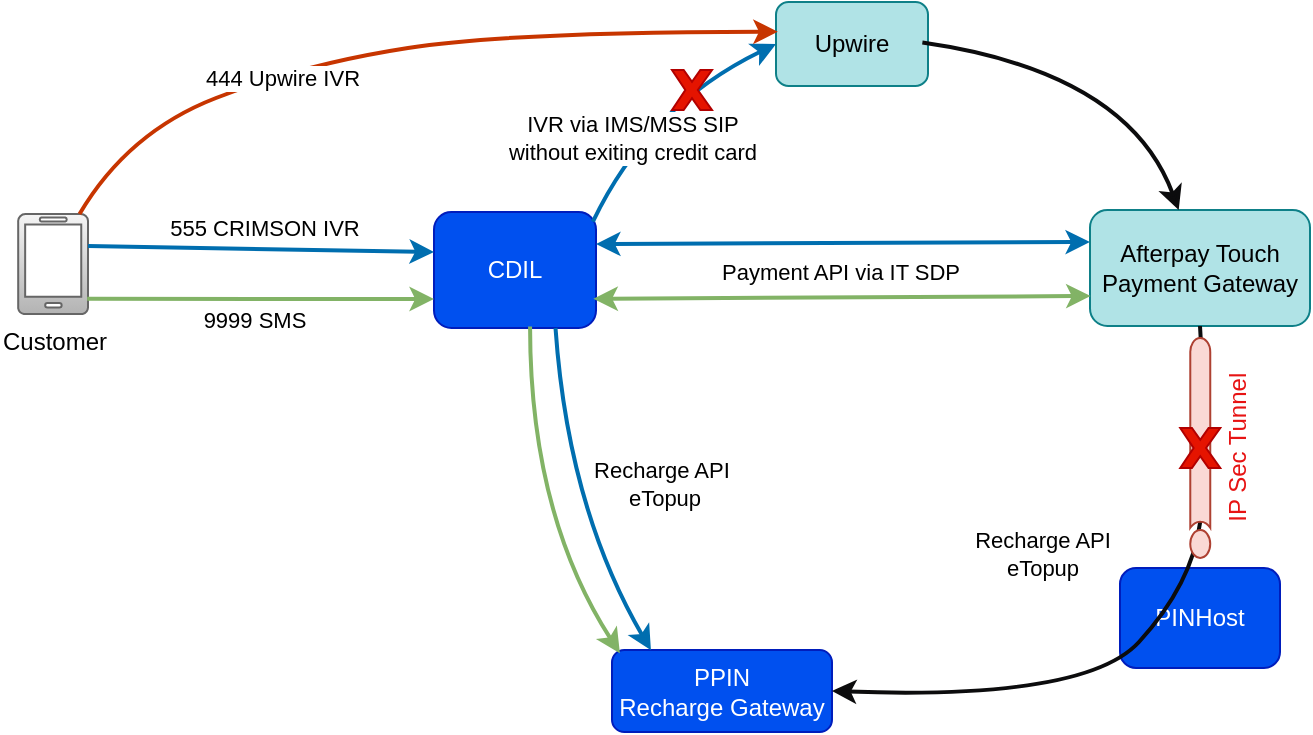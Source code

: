 <mxfile version="24.7.6">
  <diagram name="Page-1" id="AqOYOeoOcHNVUCLqRR6C">
    <mxGraphModel dx="1403" dy="532" grid="0" gridSize="10" guides="1" tooltips="1" connect="1" arrows="1" fold="1" page="1" pageScale="1" pageWidth="1169" pageHeight="827" math="0" shadow="0">
      <root>
        <mxCell id="0" />
        <mxCell id="1" parent="0" />
        <mxCell id="DXzVk3drle5wCnbR4Go3-2" value="CDIL" style="rounded=1;whiteSpace=wrap;html=1;fillColor=#0050ef;fontColor=#ffffff;strokeColor=#001DBC;" vertex="1" parent="1">
          <mxGeometry x="269" y="507" width="81" height="58" as="geometry" />
        </mxCell>
        <mxCell id="DXzVk3drle5wCnbR4Go3-3" value="Customer" style="verticalLabelPosition=bottom;html=1;verticalAlign=top;align=center;strokeColor=#666666;fillColor=#f5f5f5;shape=mxgraph.azure.mobile;pointerEvents=1;gradientColor=#b3b3b3;" vertex="1" parent="1">
          <mxGeometry x="61" y="508" width="35" height="50" as="geometry" />
        </mxCell>
        <mxCell id="DXzVk3drle5wCnbR4Go3-5" value="Afterpay Touch Payment Gateway" style="rounded=1;whiteSpace=wrap;html=1;fillColor=#b0e3e6;strokeColor=#0e8088;" vertex="1" parent="1">
          <mxGeometry x="597" y="506" width="110" height="58" as="geometry" />
        </mxCell>
        <mxCell id="DXzVk3drle5wCnbR4Go3-6" value="PINHost" style="rounded=1;whiteSpace=wrap;html=1;strokeWidth=1;fillColor=#0050ef;fontColor=#ffffff;strokeColor=#001DBC;arcSize=16;" vertex="1" parent="1">
          <mxGeometry x="612" y="685" width="80" height="50" as="geometry" />
        </mxCell>
        <mxCell id="DXzVk3drle5wCnbR4Go3-7" value="Upwire" style="rounded=1;whiteSpace=wrap;html=1;fillColor=#b0e3e6;strokeColor=#0e8088;" vertex="1" parent="1">
          <mxGeometry x="440" y="402" width="76" height="42" as="geometry" />
        </mxCell>
        <mxCell id="DXzVk3drle5wCnbR4Go3-9" value="IVR via IMS/MSS SIP&lt;div&gt;without exiting credit card&lt;/div&gt;" style="curved=1;endArrow=classic;html=1;rounded=0;exitX=0.981;exitY=0.083;exitDx=0;exitDy=0;fillColor=#1ba1e2;strokeColor=#006EAF;strokeWidth=2;entryX=0;entryY=0.5;entryDx=0;entryDy=0;exitPerimeter=0;" edge="1" parent="1" source="DXzVk3drle5wCnbR4Go3-2" target="DXzVk3drle5wCnbR4Go3-7">
          <mxGeometry x="-0.317" width="50" height="50" relative="1" as="geometry">
            <mxPoint x="350" y="610" as="sourcePoint" />
            <mxPoint x="390.0" y="470" as="targetPoint" />
            <Array as="points">
              <mxPoint x="376" y="454" />
            </Array>
            <mxPoint as="offset" />
          </mxGeometry>
        </mxCell>
        <mxCell id="DXzVk3drle5wCnbR4Go3-13" value="555 CRIMSON IVR" style="curved=1;endArrow=classic;html=1;rounded=0;fillColor=#1ba1e2;strokeColor=#006EAF;entryX=0;entryY=0.5;entryDx=0;entryDy=0;strokeWidth=2;exitX=1;exitY=0.5;exitDx=0;exitDy=0;exitPerimeter=0;" edge="1" parent="1">
          <mxGeometry x="0.013" y="11" width="50" height="50" relative="1" as="geometry">
            <mxPoint x="96" y="524" as="sourcePoint" />
            <mxPoint x="269" y="527" as="targetPoint" />
            <Array as="points" />
            <mxPoint as="offset" />
          </mxGeometry>
        </mxCell>
        <mxCell id="DXzVk3drle5wCnbR4Go3-15" value="9999 SMS" style="curved=1;endArrow=classic;html=1;rounded=0;entryX=0;entryY=0.75;entryDx=0;entryDy=0;fillColor=#d5e8d4;strokeColor=#82b366;strokeWidth=2;exitX=0.988;exitY=0.848;exitDx=0;exitDy=0;exitPerimeter=0;" edge="1" parent="1" source="DXzVk3drle5wCnbR4Go3-3" target="DXzVk3drle5wCnbR4Go3-2">
          <mxGeometry x="-0.038" y="-11" width="50" height="50" relative="1" as="geometry">
            <mxPoint x="103" y="535" as="sourcePoint" />
            <mxPoint x="280" y="660" as="targetPoint" />
            <Array as="points" />
            <mxPoint as="offset" />
          </mxGeometry>
        </mxCell>
        <mxCell id="DXzVk3drle5wCnbR4Go3-16" value="444 Upwire IVR" style="curved=1;endArrow=classic;html=1;rounded=0;entryX=0.012;entryY=0.354;entryDx=0;entryDy=0;fillColor=#fa6800;strokeColor=#C73500;strokeWidth=2;entryPerimeter=0;exitX=0.879;exitY=0;exitDx=0;exitDy=0;exitPerimeter=0;" edge="1" parent="1" source="DXzVk3drle5wCnbR4Go3-3" target="DXzVk3drle5wCnbR4Go3-7">
          <mxGeometry x="-0.318" y="-3" width="50" height="50" relative="1" as="geometry">
            <mxPoint x="82" y="485" as="sourcePoint" />
            <mxPoint x="510.0" y="400" as="targetPoint" />
            <Array as="points">
              <mxPoint x="116" y="467" />
              <mxPoint x="204" y="433" />
              <mxPoint x="308" y="417" />
            </Array>
            <mxPoint as="offset" />
          </mxGeometry>
        </mxCell>
        <mxCell id="DXzVk3drle5wCnbR4Go3-23" value="PPIN&lt;div&gt;Recharge Gateway&lt;/div&gt;" style="rounded=1;whiteSpace=wrap;html=1;fillColor=#0050ef;fontColor=#ffffff;strokeColor=#001DBC;" vertex="1" parent="1">
          <mxGeometry x="358" y="726" width="110" height="41" as="geometry" />
        </mxCell>
        <mxCell id="DXzVk3drle5wCnbR4Go3-27" value="Recharge API&lt;div&gt;eTopup&lt;/div&gt;" style="curved=1;endArrow=classic;html=1;rounded=0;fillColor=#0050ef;strokeColor=#0c0c0d;strokeWidth=2;exitX=0.5;exitY=1;exitDx=0;exitDy=0;entryX=1;entryY=0.5;entryDx=0;entryDy=0;" edge="1" parent="1" source="DXzVk3drle5wCnbR4Go3-5" target="DXzVk3drle5wCnbR4Go3-23">
          <mxGeometry x="0.009" y="-65" width="50" height="50" relative="1" as="geometry">
            <mxPoint x="660.568" y="585.25" as="sourcePoint" />
            <mxPoint x="523" y="757.062" as="targetPoint" />
            <Array as="points">
              <mxPoint x="656" y="632" />
              <mxPoint x="648" y="693" />
              <mxPoint x="595" y="751" />
            </Array>
            <mxPoint as="offset" />
          </mxGeometry>
        </mxCell>
        <mxCell id="DXzVk3drle5wCnbR4Go3-36" value="IP Sec Tunnel" style="sketch=0;pointerEvents=1;shadow=0;dashed=0;html=1;strokeColor=#ae4132;fillColor=#fad9d5;labelPosition=center;verticalLabelPosition=bottom;verticalAlign=top;outlineConnect=0;align=center;shape=mxgraph.office.servers.tunnel_straight;fontColor=#e71313;rotation=-90;" vertex="1" parent="1">
          <mxGeometry x="597.19" y="620" width="109.88" height="10" as="geometry" />
        </mxCell>
        <mxCell id="DXzVk3drle5wCnbR4Go3-37" value="" style="verticalLabelPosition=bottom;verticalAlign=top;html=1;shape=mxgraph.basic.x;fillColor=#e51400;strokeColor=#B20000;fontColor=#ffffff;" vertex="1" parent="1">
          <mxGeometry x="642.13" y="615" width="20" height="20" as="geometry" />
        </mxCell>
        <mxCell id="DXzVk3drle5wCnbR4Go3-49" value="" style="endArrow=classic;startArrow=classic;html=1;rounded=0;exitX=0.986;exitY=0.6;exitDx=0;exitDy=0;strokeWidth=2;fillColor=#d5e8d4;gradientColor=#97d077;strokeColor=#82b366;entryX=0.004;entryY=0.593;entryDx=0;entryDy=0;entryPerimeter=0;exitPerimeter=0;" edge="1" parent="1">
          <mxGeometry width="50" height="50" relative="1" as="geometry">
            <mxPoint x="348.686" y="550.41" as="sourcePoint" />
            <mxPoint x="597.312" y="549.004" as="targetPoint" />
            <Array as="points" />
          </mxGeometry>
        </mxCell>
        <mxCell id="DXzVk3drle5wCnbR4Go3-51" value="" style="verticalLabelPosition=bottom;verticalAlign=top;html=1;shape=mxgraph.basic.x;fillColor=#e51400;strokeColor=#B20000;fontColor=#ffffff;" vertex="1" parent="1">
          <mxGeometry x="388" y="436" width="20" height="20" as="geometry" />
        </mxCell>
        <mxCell id="DXzVk3drle5wCnbR4Go3-40" value="Recharge API&amp;nbsp;&lt;div&gt;eTopup&lt;/div&gt;" style="curved=1;endArrow=classic;html=1;rounded=0;fillColor=#1ba1e2;strokeColor=#006EAF;strokeWidth=2;exitX=0.75;exitY=1;exitDx=0;exitDy=0;entryX=0.177;entryY=0.002;entryDx=0;entryDy=0;entryPerimeter=0;" edge="1" parent="1" source="DXzVk3drle5wCnbR4Go3-2" target="DXzVk3drle5wCnbR4Go3-23">
          <mxGeometry x="0.206" y="48" width="50" height="50" relative="1" as="geometry">
            <mxPoint x="348" y="536" as="sourcePoint" />
            <mxPoint x="419" y="723" as="targetPoint" />
            <Array as="points">
              <mxPoint x="336" y="655" />
            </Array>
            <mxPoint as="offset" />
          </mxGeometry>
        </mxCell>
        <mxCell id="DXzVk3drle5wCnbR4Go3-54" value="" style="curved=1;endArrow=classic;html=1;rounded=0;entryX=0.036;entryY=0.039;entryDx=0;entryDy=0;fillColor=#d5e8d4;strokeColor=#82b366;strokeWidth=2;exitX=0.593;exitY=0.986;exitDx=0;exitDy=0;exitPerimeter=0;entryPerimeter=0;" edge="1" parent="1" source="DXzVk3drle5wCnbR4Go3-2" target="DXzVk3drle5wCnbR4Go3-23">
          <mxGeometry x="0.107" y="25" width="50" height="50" relative="1" as="geometry">
            <mxPoint x="157" y="684" as="sourcePoint" />
            <mxPoint x="330" y="685" as="targetPoint" />
            <Array as="points">
              <mxPoint x="317" y="658" />
            </Array>
            <mxPoint as="offset" />
          </mxGeometry>
        </mxCell>
        <mxCell id="DXzVk3drle5wCnbR4Go3-53" value="Payment API via IT SDP" style="endArrow=classic;startArrow=classic;html=1;rounded=0;exitX=1;exitY=0.5;exitDx=0;exitDy=0;strokeWidth=2;fillColor=#1ba1e2;strokeColor=#006EAF;" edge="1" parent="1">
          <mxGeometry x="-0.013" y="-14" width="50" height="50" relative="1" as="geometry">
            <mxPoint x="350" y="523" as="sourcePoint" />
            <mxPoint x="597" y="522" as="targetPoint" />
            <mxPoint as="offset" />
          </mxGeometry>
        </mxCell>
        <mxCell id="DXzVk3drle5wCnbR4Go3-55" value="" style="curved=1;endArrow=classic;html=1;rounded=0;fillColor=#0050ef;strokeColor=#0c0c0d;strokeWidth=2;exitX=0.963;exitY=0.483;exitDx=0;exitDy=0;exitPerimeter=0;" edge="1" parent="1" source="DXzVk3drle5wCnbR4Go3-7" target="DXzVk3drle5wCnbR4Go3-5">
          <mxGeometry x="0.144" y="1" width="50" height="50" relative="1" as="geometry">
            <mxPoint x="848" y="417" as="sourcePoint" />
            <mxPoint x="655" y="604" as="targetPoint" />
            <Array as="points">
              <mxPoint x="616" y="437" />
            </Array>
            <mxPoint as="offset" />
          </mxGeometry>
        </mxCell>
      </root>
    </mxGraphModel>
  </diagram>
</mxfile>
